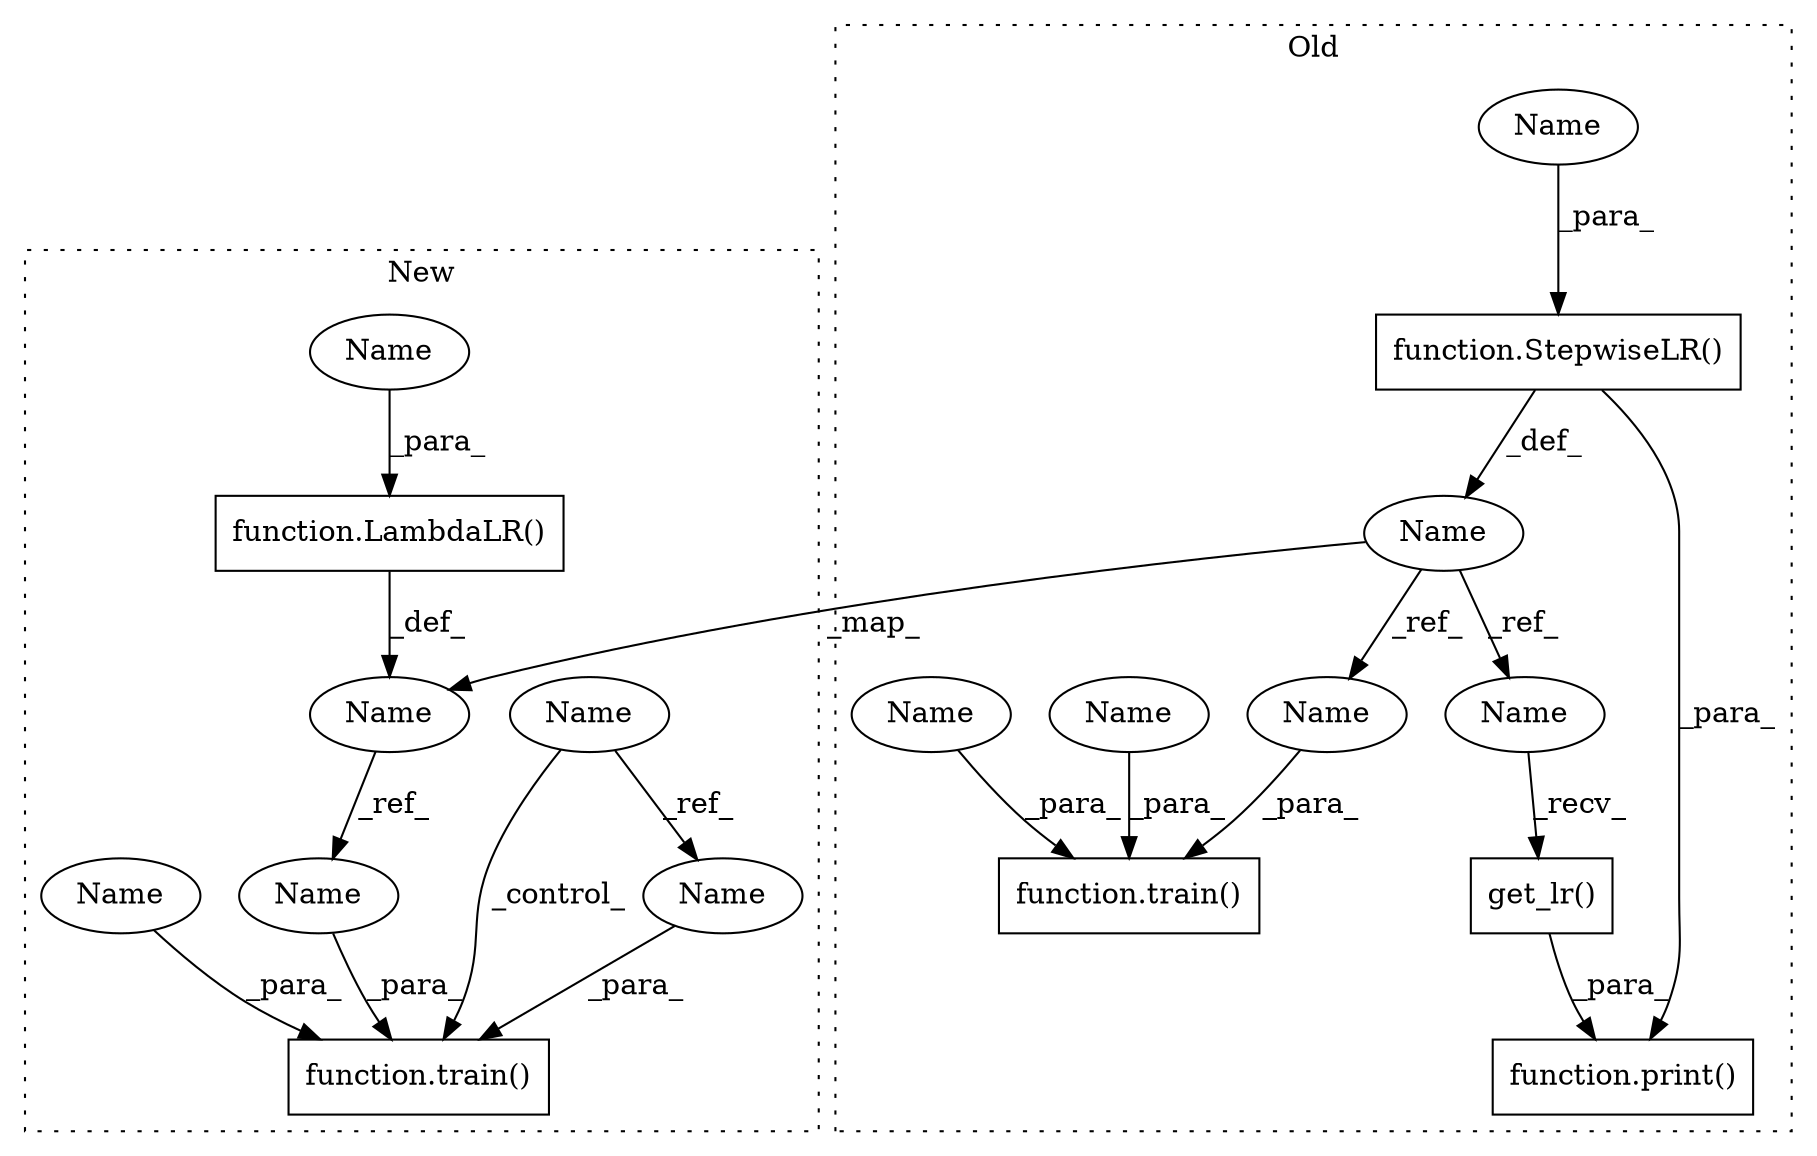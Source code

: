 digraph G {
subgraph cluster0 {
1 [label="function.train()" a="75" s="3423,3509" l="6,1" shape="box"];
5 [label="function.StepwiseLR()" a="75" s="3201,3221" l="11,49" shape="box"];
6 [label="Name" a="87" s="3187" l="11" shape="ellipse"];
8 [label="get_lr()" a="75" s="3363" l="20" shape="box"];
9 [label="function.print()" a="75" s="3357,3383" l="6,1" shape="box"];
10 [label="Name" a="87" s="3212" l="9" shape="ellipse"];
11 [label="Name" a="87" s="3460" l="9" shape="ellipse"];
14 [label="Name" a="87" s="3498" l="5" shape="ellipse"];
15 [label="Name" a="87" s="3485" l="11" shape="ellipse"];
16 [label="Name" a="87" s="3363" l="11" shape="ellipse"];
label = "Old";
style="dotted";
}
subgraph cluster1 {
2 [label="function.LambdaLR()" a="75" s="3155,3247" l="9,1" shape="box"];
3 [label="function.train()" a="75" s="3365,3452" l="6,1" shape="box"];
4 [label="Name" a="87" s="3298" l="5" shape="ellipse"];
7 [label="Name" a="87" s="3140" l="12" shape="ellipse"];
12 [label="Name" a="87" s="3441" l="5" shape="ellipse"];
13 [label="Name" a="87" s="3427" l="12" shape="ellipse"];
17 [label="Name" a="87" s="3164" l="9" shape="ellipse"];
18 [label="Name" a="87" s="3402" l="9" shape="ellipse"];
label = "New";
style="dotted";
}
2 -> 7 [label="_def_"];
4 -> 12 [label="_ref_"];
4 -> 3 [label="_control_"];
5 -> 6 [label="_def_"];
5 -> 9 [label="_para_"];
6 -> 7 [label="_map_"];
6 -> 15 [label="_ref_"];
6 -> 16 [label="_ref_"];
7 -> 13 [label="_ref_"];
8 -> 9 [label="_para_"];
10 -> 5 [label="_para_"];
11 -> 1 [label="_para_"];
12 -> 3 [label="_para_"];
13 -> 3 [label="_para_"];
14 -> 1 [label="_para_"];
15 -> 1 [label="_para_"];
16 -> 8 [label="_recv_"];
17 -> 2 [label="_para_"];
18 -> 3 [label="_para_"];
}